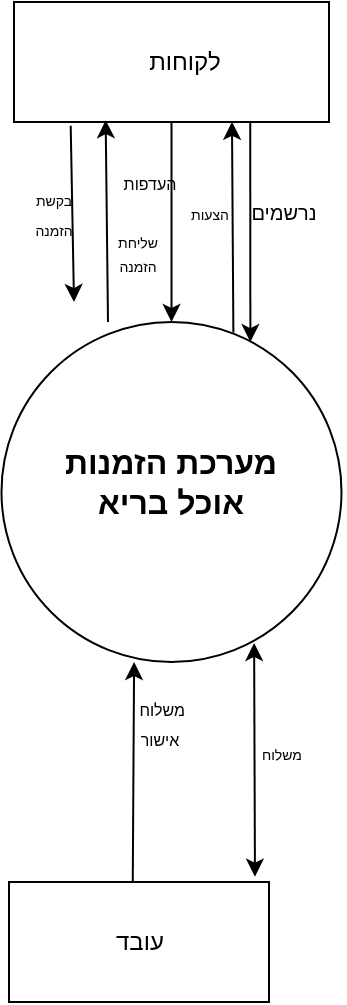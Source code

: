 <mxfile version="26.0.4">
  <diagram name="Page-1" id="uwxhVBQ8Uu2J-7rZ4Y4K">
    <mxGraphModel dx="336" dy="169" grid="1" gridSize="10" guides="1" tooltips="1" connect="1" arrows="1" fold="1" page="1" pageScale="1" pageWidth="850" pageHeight="1100" math="0" shadow="0">
      <root>
        <mxCell id="0" />
        <mxCell id="1" parent="0" />
        <mxCell id="mpNihfgeMRPzyipiXMCh-1" value="" style="ellipse;whiteSpace=wrap;html=1;aspect=fixed;" vertex="1" parent="1">
          <mxGeometry x="313.75" y="200" width="170" height="170" as="geometry" />
        </mxCell>
        <mxCell id="mpNihfgeMRPzyipiXMCh-2" value="מערכת הזמנות אוכל בריא" style="text;html=1;align=center;verticalAlign=middle;whiteSpace=wrap;rounded=0;fontStyle=1;fontSize=16;" vertex="1" parent="1">
          <mxGeometry x="341.25" y="250" width="115" height="60" as="geometry" />
        </mxCell>
        <mxCell id="mpNihfgeMRPzyipiXMCh-3" value="" style="rounded=0;whiteSpace=wrap;html=1;" vertex="1" parent="1">
          <mxGeometry x="320" y="40" width="157.5" height="60" as="geometry" />
        </mxCell>
        <mxCell id="mpNihfgeMRPzyipiXMCh-4" value="לקוחות" style="text;html=1;align=center;verticalAlign=middle;whiteSpace=wrap;rounded=0;" vertex="1" parent="1">
          <mxGeometry x="362.5" y="52.5" width="85" height="35" as="geometry" />
        </mxCell>
        <mxCell id="mpNihfgeMRPzyipiXMCh-5" value="" style="endArrow=classic;html=1;rounded=0;entryX=0.291;entryY=0.985;entryDx=0;entryDy=0;entryPerimeter=0;" edge="1" parent="1" target="mpNihfgeMRPzyipiXMCh-3">
          <mxGeometry width="50" height="50" relative="1" as="geometry">
            <mxPoint x="367" y="200" as="sourcePoint" />
            <mxPoint x="450" y="250" as="targetPoint" />
          </mxGeometry>
        </mxCell>
        <mxCell id="mpNihfgeMRPzyipiXMCh-6" value="" style="endArrow=classic;html=1;rounded=0;exitX=0.75;exitY=1;exitDx=0;exitDy=0;entryX=0.732;entryY=0.059;entryDx=0;entryDy=0;entryPerimeter=0;" edge="1" parent="1" source="mpNihfgeMRPzyipiXMCh-3" target="mpNihfgeMRPzyipiXMCh-1">
          <mxGeometry width="50" height="50" relative="1" as="geometry">
            <mxPoint x="390" y="240" as="sourcePoint" />
            <mxPoint x="440" y="190" as="targetPoint" />
          </mxGeometry>
        </mxCell>
        <mxCell id="mpNihfgeMRPzyipiXMCh-7" value="נרשמים" style="text;html=1;align=center;verticalAlign=middle;whiteSpace=wrap;rounded=0;fontSize=10;" vertex="1" parent="1">
          <mxGeometry x="425" y="130" width="60" height="30" as="geometry" />
        </mxCell>
        <mxCell id="mpNihfgeMRPzyipiXMCh-8" value="&lt;font style=&quot;font-size: 7px;&quot;&gt;שליחת הזמנה&lt;/font&gt;" style="text;html=1;align=center;verticalAlign=middle;whiteSpace=wrap;rounded=0;fontSize=10;" vertex="1" parent="1">
          <mxGeometry x="367.5" y="160" width="27.5" height="10" as="geometry" />
        </mxCell>
        <mxCell id="mpNihfgeMRPzyipiXMCh-9" value="" style="rounded=0;whiteSpace=wrap;html=1;" vertex="1" parent="1">
          <mxGeometry x="317.5" y="480" width="130" height="60" as="geometry" />
        </mxCell>
        <mxCell id="mpNihfgeMRPzyipiXMCh-10" value="עובד" style="text;html=1;align=center;verticalAlign=middle;whiteSpace=wrap;rounded=0;" vertex="1" parent="1">
          <mxGeometry x="352.5" y="495" width="60" height="30" as="geometry" />
        </mxCell>
        <mxCell id="mpNihfgeMRPzyipiXMCh-11" value="" style="endArrow=classic;html=1;rounded=0;entryX=0.692;entryY=0.998;entryDx=0;entryDy=0;entryPerimeter=0;exitX=0.682;exitY=0.031;exitDx=0;exitDy=0;exitPerimeter=0;" edge="1" parent="1" source="mpNihfgeMRPzyipiXMCh-1" target="mpNihfgeMRPzyipiXMCh-3">
          <mxGeometry width="50" height="50" relative="1" as="geometry">
            <mxPoint x="390" y="220" as="sourcePoint" />
            <mxPoint x="440" y="170" as="targetPoint" />
          </mxGeometry>
        </mxCell>
        <mxCell id="mpNihfgeMRPzyipiXMCh-12" value="&lt;font style=&quot;font-size: 7px;&quot;&gt;הצעות&lt;/font&gt;" style="text;html=1;align=center;verticalAlign=middle;whiteSpace=wrap;rounded=0;" vertex="1" parent="1">
          <mxGeometry x="387.5" y="130" width="60" height="30" as="geometry" />
        </mxCell>
        <mxCell id="mpNihfgeMRPzyipiXMCh-13" value="" style="endArrow=classic;html=1;rounded=0;exitX=0.5;exitY=1;exitDx=0;exitDy=0;entryX=0.5;entryY=0;entryDx=0;entryDy=0;" edge="1" parent="1" source="mpNihfgeMRPzyipiXMCh-3" target="mpNihfgeMRPzyipiXMCh-1">
          <mxGeometry width="50" height="50" relative="1" as="geometry">
            <mxPoint x="390" y="220" as="sourcePoint" />
            <mxPoint x="440" y="170" as="targetPoint" />
          </mxGeometry>
        </mxCell>
        <mxCell id="mpNihfgeMRPzyipiXMCh-14" value="&lt;font style=&quot;font-size: 8px;&quot;&gt;העדפות&lt;/font&gt;" style="text;html=1;align=center;verticalAlign=middle;whiteSpace=wrap;rounded=0;" vertex="1" parent="1">
          <mxGeometry x="367.5" y="120" width="40" height="20" as="geometry" />
        </mxCell>
        <mxCell id="mpNihfgeMRPzyipiXMCh-15" value="" style="endArrow=classic;html=1;rounded=0;exitX=0.18;exitY=1.031;exitDx=0;exitDy=0;exitPerimeter=0;" edge="1" parent="1" source="mpNihfgeMRPzyipiXMCh-3">
          <mxGeometry width="50" height="50" relative="1" as="geometry">
            <mxPoint x="380" y="210" as="sourcePoint" />
            <mxPoint x="350" y="190" as="targetPoint" />
          </mxGeometry>
        </mxCell>
        <mxCell id="mpNihfgeMRPzyipiXMCh-18" value="&lt;span style=&quot;font-size: 7px;&quot;&gt;בקשת הזמנה&lt;/span&gt;" style="text;html=1;align=center;verticalAlign=middle;whiteSpace=wrap;rounded=0;" vertex="1" parent="1">
          <mxGeometry x="330" y="135" width="20" height="20" as="geometry" />
        </mxCell>
        <mxCell id="mpNihfgeMRPzyipiXMCh-19" value="" style="endArrow=classic;startArrow=classic;html=1;rounded=0;entryX=0.743;entryY=0.944;entryDx=0;entryDy=0;entryPerimeter=0;exitX=0.946;exitY=-0.044;exitDx=0;exitDy=0;exitPerimeter=0;" edge="1" parent="1" source="mpNihfgeMRPzyipiXMCh-9" target="mpNihfgeMRPzyipiXMCh-1">
          <mxGeometry width="50" height="50" relative="1" as="geometry">
            <mxPoint x="480" y="470" as="sourcePoint" />
            <mxPoint x="530" y="420" as="targetPoint" />
          </mxGeometry>
        </mxCell>
        <mxCell id="mpNihfgeMRPzyipiXMCh-20" value="&lt;font style=&quot;font-size: 7px;&quot;&gt;משלוח&lt;/font&gt;" style="text;html=1;align=center;verticalAlign=middle;whiteSpace=wrap;rounded=0;" vertex="1" parent="1">
          <mxGeometry x="423.75" y="400" width="60" height="30" as="geometry" />
        </mxCell>
        <mxCell id="mpNihfgeMRPzyipiXMCh-21" value="" style="endArrow=classic;html=1;rounded=0;entryX=0.39;entryY=1;entryDx=0;entryDy=0;entryPerimeter=0;exitX=0.476;exitY=0.007;exitDx=0;exitDy=0;exitPerimeter=0;" edge="1" parent="1" source="mpNihfgeMRPzyipiXMCh-9" target="mpNihfgeMRPzyipiXMCh-1">
          <mxGeometry width="50" height="50" relative="1" as="geometry">
            <mxPoint x="380" y="450" as="sourcePoint" />
            <mxPoint x="430" y="400" as="targetPoint" />
          </mxGeometry>
        </mxCell>
        <mxCell id="mpNihfgeMRPzyipiXMCh-22" value="&lt;font style=&quot;font-size: 8px;&quot;&gt;&amp;nbsp;משלוח&lt;/font&gt;&lt;div&gt;&lt;font style=&quot;font-size: 8px;&quot;&gt;אישור&lt;/font&gt;&lt;/div&gt;" style="text;html=1;align=center;verticalAlign=middle;whiteSpace=wrap;rounded=0;" vertex="1" parent="1">
          <mxGeometry x="372.5" y="390" width="40" height="20" as="geometry" />
        </mxCell>
      </root>
    </mxGraphModel>
  </diagram>
</mxfile>

